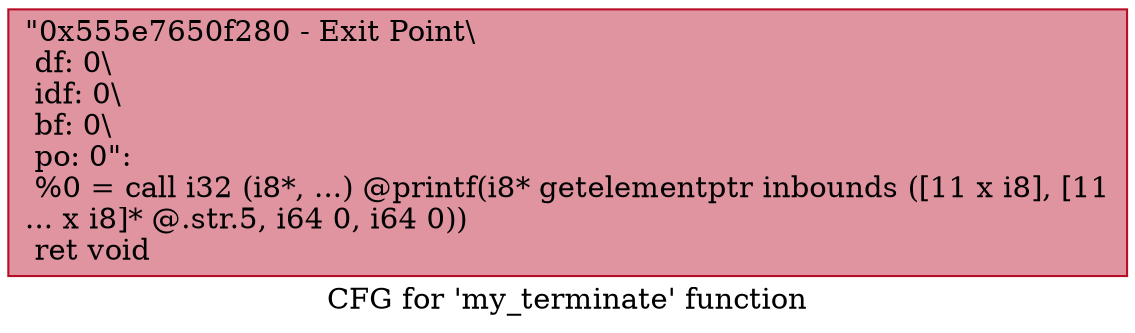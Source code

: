 digraph "CFG for 'my_terminate' function" {
	label="CFG for 'my_terminate' function";

	Node0x555e7650f280 [shape=record,color="#b70d28ff", style=filled, fillcolor="#b70d2870",label="{\"0x555e7650f280 - Exit Point\\\l df: 0\\\l idf: 0\\\l bf: 0\\\l po: 0\":\l  %0 = call i32 (i8*, ...) @printf(i8* getelementptr inbounds ([11 x i8], [11\l... x i8]* @.str.5, i64 0, i64 0))\l  ret void\l}"];
}
